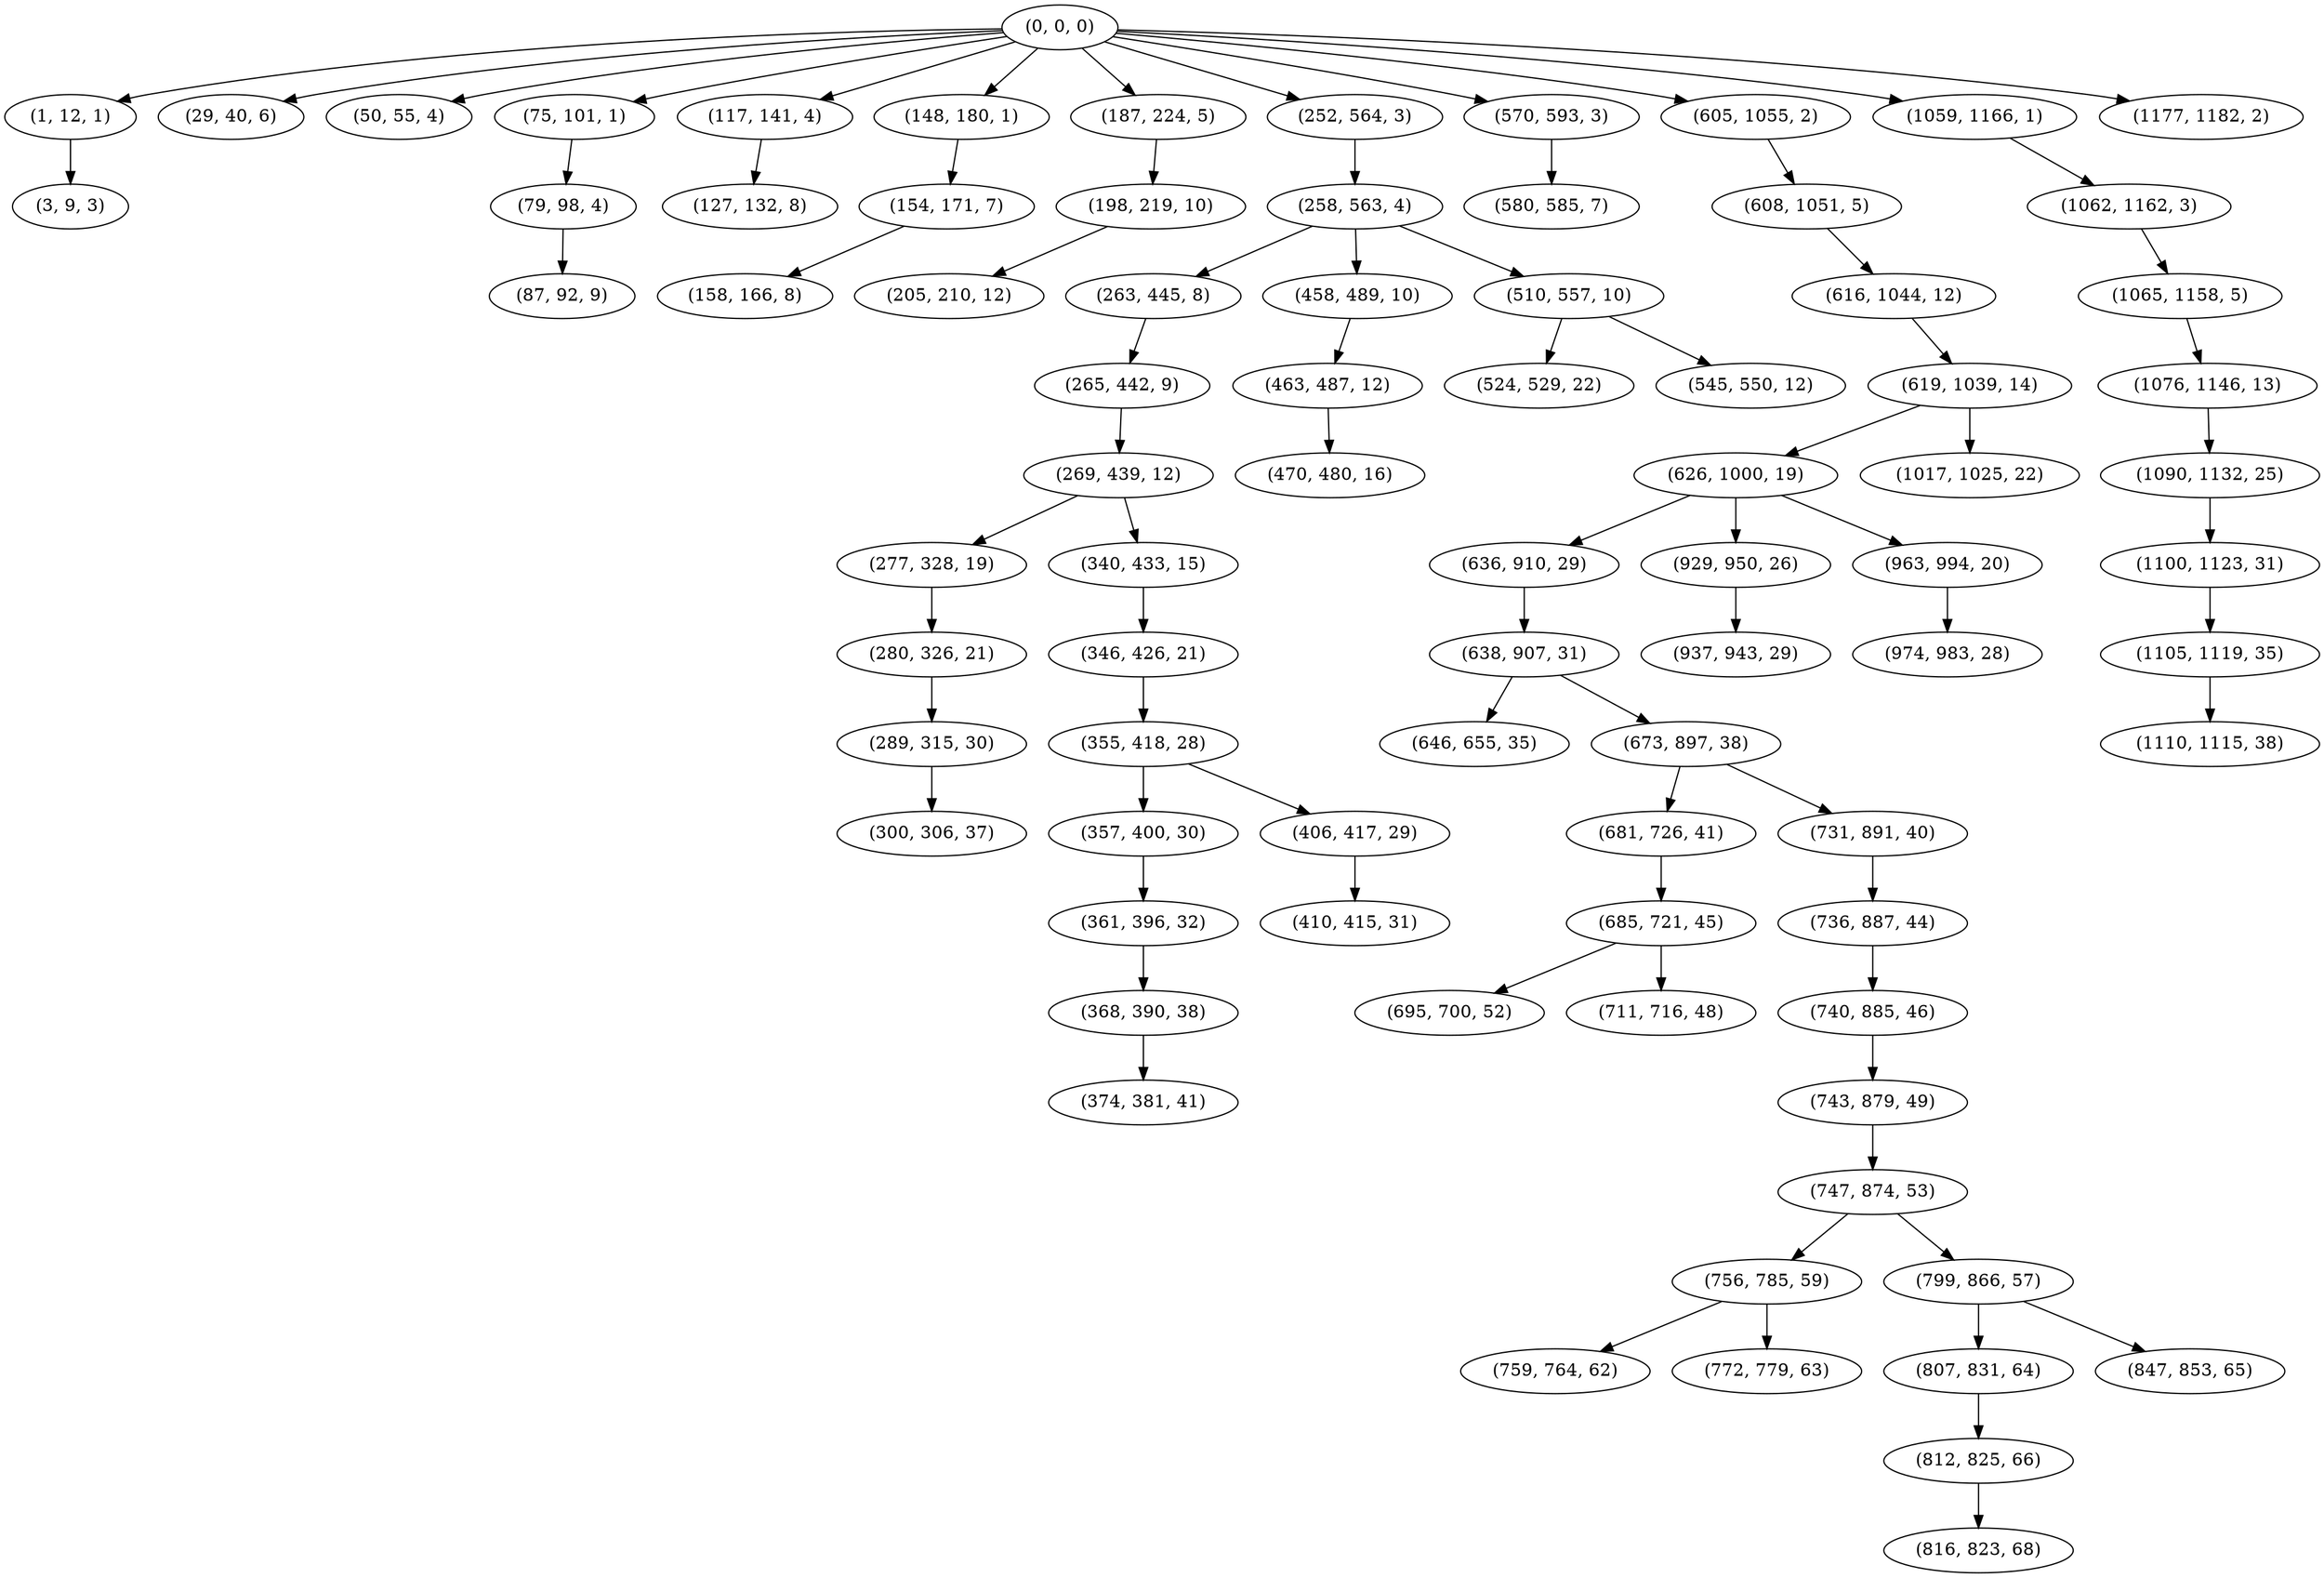digraph tree {
    "(0, 0, 0)";
    "(1, 12, 1)";
    "(3, 9, 3)";
    "(29, 40, 6)";
    "(50, 55, 4)";
    "(75, 101, 1)";
    "(79, 98, 4)";
    "(87, 92, 9)";
    "(117, 141, 4)";
    "(127, 132, 8)";
    "(148, 180, 1)";
    "(154, 171, 7)";
    "(158, 166, 8)";
    "(187, 224, 5)";
    "(198, 219, 10)";
    "(205, 210, 12)";
    "(252, 564, 3)";
    "(258, 563, 4)";
    "(263, 445, 8)";
    "(265, 442, 9)";
    "(269, 439, 12)";
    "(277, 328, 19)";
    "(280, 326, 21)";
    "(289, 315, 30)";
    "(300, 306, 37)";
    "(340, 433, 15)";
    "(346, 426, 21)";
    "(355, 418, 28)";
    "(357, 400, 30)";
    "(361, 396, 32)";
    "(368, 390, 38)";
    "(374, 381, 41)";
    "(406, 417, 29)";
    "(410, 415, 31)";
    "(458, 489, 10)";
    "(463, 487, 12)";
    "(470, 480, 16)";
    "(510, 557, 10)";
    "(524, 529, 22)";
    "(545, 550, 12)";
    "(570, 593, 3)";
    "(580, 585, 7)";
    "(605, 1055, 2)";
    "(608, 1051, 5)";
    "(616, 1044, 12)";
    "(619, 1039, 14)";
    "(626, 1000, 19)";
    "(636, 910, 29)";
    "(638, 907, 31)";
    "(646, 655, 35)";
    "(673, 897, 38)";
    "(681, 726, 41)";
    "(685, 721, 45)";
    "(695, 700, 52)";
    "(711, 716, 48)";
    "(731, 891, 40)";
    "(736, 887, 44)";
    "(740, 885, 46)";
    "(743, 879, 49)";
    "(747, 874, 53)";
    "(756, 785, 59)";
    "(759, 764, 62)";
    "(772, 779, 63)";
    "(799, 866, 57)";
    "(807, 831, 64)";
    "(812, 825, 66)";
    "(816, 823, 68)";
    "(847, 853, 65)";
    "(929, 950, 26)";
    "(937, 943, 29)";
    "(963, 994, 20)";
    "(974, 983, 28)";
    "(1017, 1025, 22)";
    "(1059, 1166, 1)";
    "(1062, 1162, 3)";
    "(1065, 1158, 5)";
    "(1076, 1146, 13)";
    "(1090, 1132, 25)";
    "(1100, 1123, 31)";
    "(1105, 1119, 35)";
    "(1110, 1115, 38)";
    "(1177, 1182, 2)";
    "(0, 0, 0)" -> "(1, 12, 1)";
    "(0, 0, 0)" -> "(29, 40, 6)";
    "(0, 0, 0)" -> "(50, 55, 4)";
    "(0, 0, 0)" -> "(75, 101, 1)";
    "(0, 0, 0)" -> "(117, 141, 4)";
    "(0, 0, 0)" -> "(148, 180, 1)";
    "(0, 0, 0)" -> "(187, 224, 5)";
    "(0, 0, 0)" -> "(252, 564, 3)";
    "(0, 0, 0)" -> "(570, 593, 3)";
    "(0, 0, 0)" -> "(605, 1055, 2)";
    "(0, 0, 0)" -> "(1059, 1166, 1)";
    "(0, 0, 0)" -> "(1177, 1182, 2)";
    "(1, 12, 1)" -> "(3, 9, 3)";
    "(75, 101, 1)" -> "(79, 98, 4)";
    "(79, 98, 4)" -> "(87, 92, 9)";
    "(117, 141, 4)" -> "(127, 132, 8)";
    "(148, 180, 1)" -> "(154, 171, 7)";
    "(154, 171, 7)" -> "(158, 166, 8)";
    "(187, 224, 5)" -> "(198, 219, 10)";
    "(198, 219, 10)" -> "(205, 210, 12)";
    "(252, 564, 3)" -> "(258, 563, 4)";
    "(258, 563, 4)" -> "(263, 445, 8)";
    "(258, 563, 4)" -> "(458, 489, 10)";
    "(258, 563, 4)" -> "(510, 557, 10)";
    "(263, 445, 8)" -> "(265, 442, 9)";
    "(265, 442, 9)" -> "(269, 439, 12)";
    "(269, 439, 12)" -> "(277, 328, 19)";
    "(269, 439, 12)" -> "(340, 433, 15)";
    "(277, 328, 19)" -> "(280, 326, 21)";
    "(280, 326, 21)" -> "(289, 315, 30)";
    "(289, 315, 30)" -> "(300, 306, 37)";
    "(340, 433, 15)" -> "(346, 426, 21)";
    "(346, 426, 21)" -> "(355, 418, 28)";
    "(355, 418, 28)" -> "(357, 400, 30)";
    "(355, 418, 28)" -> "(406, 417, 29)";
    "(357, 400, 30)" -> "(361, 396, 32)";
    "(361, 396, 32)" -> "(368, 390, 38)";
    "(368, 390, 38)" -> "(374, 381, 41)";
    "(406, 417, 29)" -> "(410, 415, 31)";
    "(458, 489, 10)" -> "(463, 487, 12)";
    "(463, 487, 12)" -> "(470, 480, 16)";
    "(510, 557, 10)" -> "(524, 529, 22)";
    "(510, 557, 10)" -> "(545, 550, 12)";
    "(570, 593, 3)" -> "(580, 585, 7)";
    "(605, 1055, 2)" -> "(608, 1051, 5)";
    "(608, 1051, 5)" -> "(616, 1044, 12)";
    "(616, 1044, 12)" -> "(619, 1039, 14)";
    "(619, 1039, 14)" -> "(626, 1000, 19)";
    "(619, 1039, 14)" -> "(1017, 1025, 22)";
    "(626, 1000, 19)" -> "(636, 910, 29)";
    "(626, 1000, 19)" -> "(929, 950, 26)";
    "(626, 1000, 19)" -> "(963, 994, 20)";
    "(636, 910, 29)" -> "(638, 907, 31)";
    "(638, 907, 31)" -> "(646, 655, 35)";
    "(638, 907, 31)" -> "(673, 897, 38)";
    "(673, 897, 38)" -> "(681, 726, 41)";
    "(673, 897, 38)" -> "(731, 891, 40)";
    "(681, 726, 41)" -> "(685, 721, 45)";
    "(685, 721, 45)" -> "(695, 700, 52)";
    "(685, 721, 45)" -> "(711, 716, 48)";
    "(731, 891, 40)" -> "(736, 887, 44)";
    "(736, 887, 44)" -> "(740, 885, 46)";
    "(740, 885, 46)" -> "(743, 879, 49)";
    "(743, 879, 49)" -> "(747, 874, 53)";
    "(747, 874, 53)" -> "(756, 785, 59)";
    "(747, 874, 53)" -> "(799, 866, 57)";
    "(756, 785, 59)" -> "(759, 764, 62)";
    "(756, 785, 59)" -> "(772, 779, 63)";
    "(799, 866, 57)" -> "(807, 831, 64)";
    "(799, 866, 57)" -> "(847, 853, 65)";
    "(807, 831, 64)" -> "(812, 825, 66)";
    "(812, 825, 66)" -> "(816, 823, 68)";
    "(929, 950, 26)" -> "(937, 943, 29)";
    "(963, 994, 20)" -> "(974, 983, 28)";
    "(1059, 1166, 1)" -> "(1062, 1162, 3)";
    "(1062, 1162, 3)" -> "(1065, 1158, 5)";
    "(1065, 1158, 5)" -> "(1076, 1146, 13)";
    "(1076, 1146, 13)" -> "(1090, 1132, 25)";
    "(1090, 1132, 25)" -> "(1100, 1123, 31)";
    "(1100, 1123, 31)" -> "(1105, 1119, 35)";
    "(1105, 1119, 35)" -> "(1110, 1115, 38)";
}

